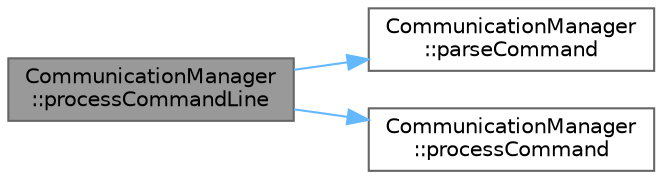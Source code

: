 digraph "CommunicationManager::processCommandLine"
{
 // LATEX_PDF_SIZE
  bgcolor="transparent";
  edge [fontname=Helvetica,fontsize=10,labelfontname=Helvetica,labelfontsize=10];
  node [fontname=Helvetica,fontsize=10,shape=box,height=0.2,width=0.4];
  rankdir="LR";
  Node1 [id="Node000001",label="CommunicationManager\l::processCommandLine",height=0.2,width=0.4,color="gray40", fillcolor="grey60", style="filled", fontcolor="black",tooltip="Process a single incoming command line."];
  Node1 -> Node2 [id="edge1_Node000001_Node000002",color="steelblue1",style="solid",tooltip=" "];
  Node2 [id="Node000002",label="CommunicationManager\l::parseCommand",height=0.2,width=0.4,color="grey40", fillcolor="white", style="filled",URL="$class_communication_manager.html#afd6185dedcf10bc99f3f56487e02f12b",tooltip="Parse a raw command string into command and parameters."];
  Node1 -> Node3 [id="edge2_Node000001_Node000003",color="steelblue1",style="solid",tooltip=" "];
  Node3 [id="Node000003",label="CommunicationManager\l::processCommand",height=0.2,width=0.4,color="grey40", fillcolor="white", style="filled",URL="$class_communication_manager.html#ab3b74ba264ff8450d50593ac0326b0b0",tooltip="Process a command using the registered handler."];
}
